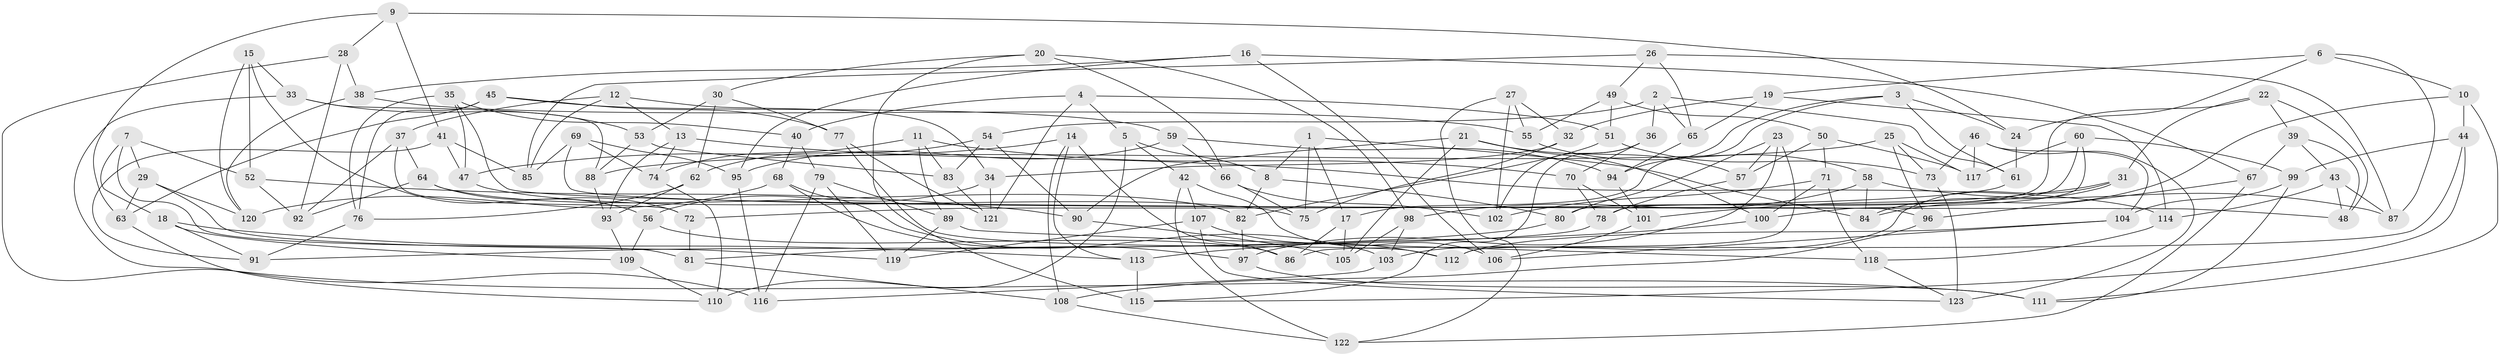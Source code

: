 // coarse degree distribution, {6: 0.5161290322580645, 4: 0.1935483870967742, 3: 0.04838709677419355, 8: 0.0967741935483871, 5: 0.14516129032258066}
// Generated by graph-tools (version 1.1) at 2025/38/03/04/25 23:38:18]
// undirected, 123 vertices, 246 edges
graph export_dot {
  node [color=gray90,style=filled];
  1;
  2;
  3;
  4;
  5;
  6;
  7;
  8;
  9;
  10;
  11;
  12;
  13;
  14;
  15;
  16;
  17;
  18;
  19;
  20;
  21;
  22;
  23;
  24;
  25;
  26;
  27;
  28;
  29;
  30;
  31;
  32;
  33;
  34;
  35;
  36;
  37;
  38;
  39;
  40;
  41;
  42;
  43;
  44;
  45;
  46;
  47;
  48;
  49;
  50;
  51;
  52;
  53;
  54;
  55;
  56;
  57;
  58;
  59;
  60;
  61;
  62;
  63;
  64;
  65;
  66;
  67;
  68;
  69;
  70;
  71;
  72;
  73;
  74;
  75;
  76;
  77;
  78;
  79;
  80;
  81;
  82;
  83;
  84;
  85;
  86;
  87;
  88;
  89;
  90;
  91;
  92;
  93;
  94;
  95;
  96;
  97;
  98;
  99;
  100;
  101;
  102;
  103;
  104;
  105;
  106;
  107;
  108;
  109;
  110;
  111;
  112;
  113;
  114;
  115;
  116;
  117;
  118;
  119;
  120;
  121;
  122;
  123;
  1 -- 84;
  1 -- 75;
  1 -- 17;
  1 -- 8;
  2 -- 54;
  2 -- 36;
  2 -- 65;
  2 -- 61;
  3 -- 94;
  3 -- 17;
  3 -- 61;
  3 -- 24;
  4 -- 51;
  4 -- 40;
  4 -- 5;
  4 -- 121;
  5 -- 42;
  5 -- 8;
  5 -- 110;
  6 -- 19;
  6 -- 87;
  6 -- 10;
  6 -- 24;
  7 -- 81;
  7 -- 18;
  7 -- 29;
  7 -- 52;
  8 -- 82;
  8 -- 80;
  9 -- 24;
  9 -- 28;
  9 -- 63;
  9 -- 41;
  10 -- 111;
  10 -- 44;
  10 -- 84;
  11 -- 74;
  11 -- 70;
  11 -- 89;
  11 -- 83;
  12 -- 37;
  12 -- 34;
  12 -- 85;
  12 -- 13;
  13 -- 93;
  13 -- 74;
  13 -- 114;
  14 -- 86;
  14 -- 47;
  14 -- 108;
  14 -- 113;
  15 -- 52;
  15 -- 56;
  15 -- 120;
  15 -- 33;
  16 -- 106;
  16 -- 67;
  16 -- 95;
  16 -- 38;
  17 -- 86;
  17 -- 105;
  18 -- 113;
  18 -- 91;
  18 -- 109;
  19 -- 65;
  19 -- 32;
  19 -- 114;
  20 -- 115;
  20 -- 66;
  20 -- 30;
  20 -- 98;
  21 -- 105;
  21 -- 57;
  21 -- 90;
  21 -- 100;
  22 -- 31;
  22 -- 39;
  22 -- 48;
  22 -- 80;
  23 -- 57;
  23 -- 80;
  23 -- 112;
  23 -- 97;
  24 -- 61;
  25 -- 88;
  25 -- 96;
  25 -- 117;
  25 -- 73;
  26 -- 65;
  26 -- 85;
  26 -- 49;
  26 -- 87;
  27 -- 55;
  27 -- 122;
  27 -- 102;
  27 -- 32;
  28 -- 92;
  28 -- 38;
  28 -- 111;
  29 -- 120;
  29 -- 63;
  29 -- 119;
  30 -- 77;
  30 -- 53;
  30 -- 62;
  31 -- 103;
  31 -- 101;
  31 -- 84;
  32 -- 75;
  32 -- 34;
  33 -- 53;
  33 -- 116;
  33 -- 88;
  34 -- 56;
  34 -- 121;
  35 -- 76;
  35 -- 40;
  35 -- 48;
  35 -- 47;
  36 -- 115;
  36 -- 70;
  36 -- 102;
  37 -- 92;
  37 -- 64;
  37 -- 72;
  38 -- 120;
  38 -- 55;
  39 -- 67;
  39 -- 43;
  39 -- 48;
  40 -- 68;
  40 -- 79;
  41 -- 85;
  41 -- 47;
  41 -- 91;
  42 -- 122;
  42 -- 107;
  42 -- 106;
  43 -- 114;
  43 -- 48;
  43 -- 87;
  44 -- 86;
  44 -- 115;
  44 -- 99;
  45 -- 77;
  45 -- 59;
  45 -- 63;
  45 -- 76;
  46 -- 123;
  46 -- 117;
  46 -- 73;
  46 -- 104;
  47 -- 75;
  49 -- 51;
  49 -- 55;
  49 -- 50;
  50 -- 57;
  50 -- 71;
  50 -- 117;
  51 -- 82;
  51 -- 73;
  52 -- 90;
  52 -- 92;
  53 -- 88;
  53 -- 83;
  54 -- 62;
  54 -- 83;
  54 -- 90;
  55 -- 58;
  56 -- 86;
  56 -- 109;
  57 -- 78;
  58 -- 87;
  58 -- 98;
  58 -- 84;
  59 -- 95;
  59 -- 94;
  59 -- 66;
  60 -- 117;
  60 -- 100;
  60 -- 99;
  60 -- 78;
  61 -- 72;
  62 -- 93;
  62 -- 76;
  63 -- 110;
  64 -- 92;
  64 -- 72;
  64 -- 82;
  65 -- 94;
  66 -- 102;
  66 -- 75;
  67 -- 122;
  67 -- 96;
  68 -- 103;
  68 -- 120;
  68 -- 97;
  69 -- 95;
  69 -- 74;
  69 -- 85;
  69 -- 96;
  70 -- 78;
  70 -- 101;
  71 -- 118;
  71 -- 100;
  71 -- 102;
  72 -- 81;
  73 -- 123;
  74 -- 110;
  76 -- 91;
  77 -- 112;
  77 -- 121;
  78 -- 81;
  79 -- 119;
  79 -- 89;
  79 -- 116;
  80 -- 91;
  81 -- 108;
  82 -- 97;
  83 -- 121;
  88 -- 93;
  89 -- 118;
  89 -- 119;
  90 -- 105;
  93 -- 109;
  94 -- 101;
  95 -- 116;
  96 -- 108;
  97 -- 111;
  98 -- 103;
  98 -- 105;
  99 -- 111;
  99 -- 104;
  100 -- 113;
  101 -- 106;
  103 -- 116;
  104 -- 112;
  104 -- 106;
  107 -- 119;
  107 -- 112;
  107 -- 123;
  108 -- 122;
  109 -- 110;
  113 -- 115;
  114 -- 118;
  118 -- 123;
}
